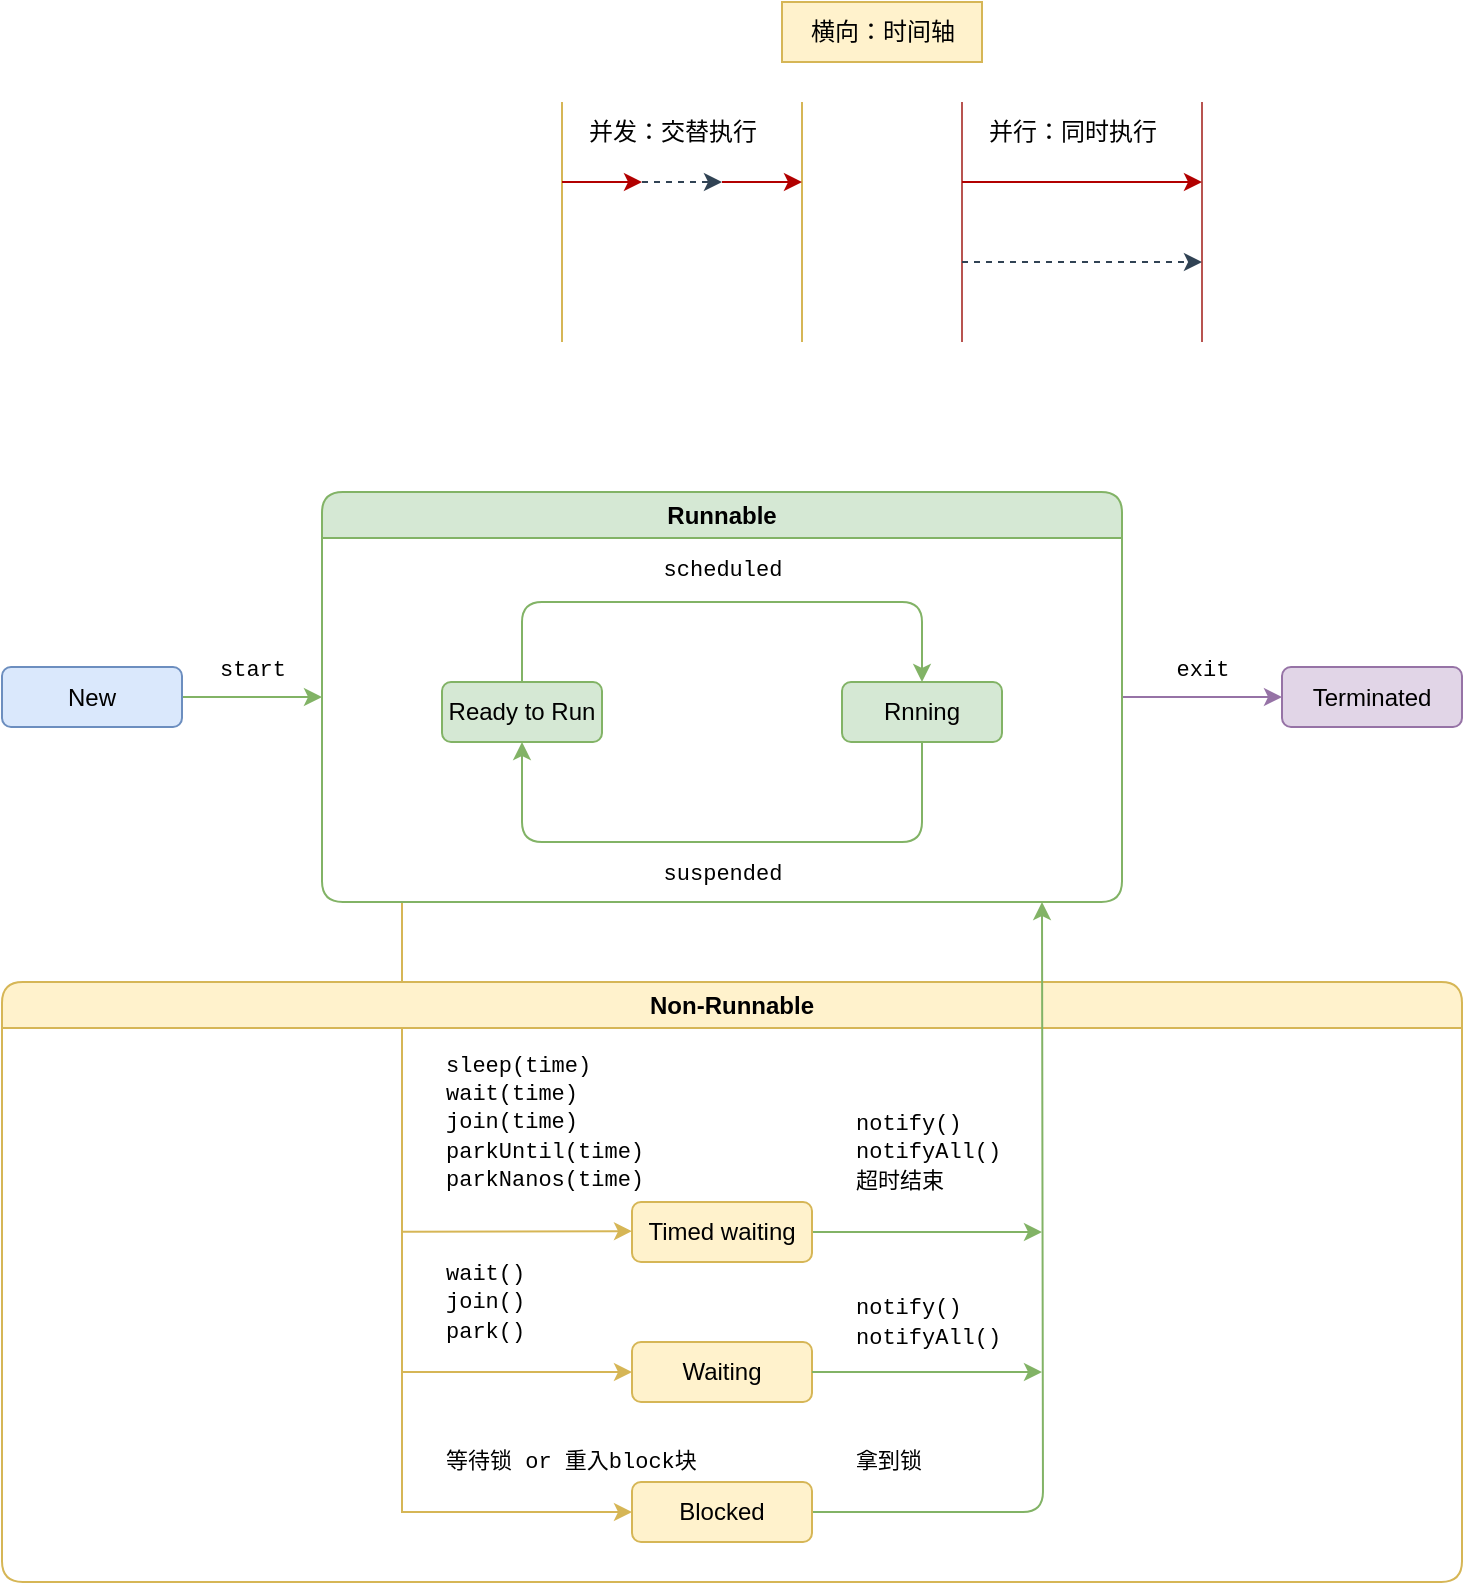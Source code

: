 <mxfile version="21.7.2" type="github" pages="5">
  <diagram name="what-is-thread" id="VI880W7bSloKASdDrTB5">
    <mxGraphModel dx="1306" dy="805" grid="1" gridSize="10" guides="1" tooltips="1" connect="1" arrows="1" fold="1" page="1" pageScale="1" pageWidth="850" pageHeight="1100" math="0" shadow="0">
      <root>
        <mxCell id="0" />
        <mxCell id="1" parent="0" />
        <mxCell id="TSOGVDyj9EcASC1HtU-e-1" value="" style="endArrow=none;html=1;rounded=0;fillColor=#fff2cc;strokeColor=#d6b656;" parent="1" edge="1">
          <mxGeometry width="50" height="50" relative="1" as="geometry">
            <mxPoint x="280" y="240" as="sourcePoint" />
            <mxPoint x="280" y="120" as="targetPoint" />
          </mxGeometry>
        </mxCell>
        <mxCell id="TSOGVDyj9EcASC1HtU-e-2" value="" style="endArrow=none;html=1;rounded=0;fillColor=#fff2cc;strokeColor=#d6b656;" parent="1" edge="1">
          <mxGeometry width="50" height="50" relative="1" as="geometry">
            <mxPoint x="400" y="240" as="sourcePoint" />
            <mxPoint x="400" y="120" as="targetPoint" />
          </mxGeometry>
        </mxCell>
        <mxCell id="TSOGVDyj9EcASC1HtU-e-3" value="" style="endArrow=classic;html=1;rounded=0;fillColor=#e51400;strokeColor=#B20000;" parent="1" edge="1">
          <mxGeometry width="50" height="50" relative="1" as="geometry">
            <mxPoint x="280" y="160" as="sourcePoint" />
            <mxPoint x="320" y="160" as="targetPoint" />
          </mxGeometry>
        </mxCell>
        <mxCell id="TSOGVDyj9EcASC1HtU-e-4" value="" style="endArrow=classic;html=1;rounded=0;dashed=1;fillColor=#647687;strokeColor=#314354;" parent="1" edge="1">
          <mxGeometry width="50" height="50" relative="1" as="geometry">
            <mxPoint x="320" y="160" as="sourcePoint" />
            <mxPoint x="360" y="160" as="targetPoint" />
          </mxGeometry>
        </mxCell>
        <mxCell id="TSOGVDyj9EcASC1HtU-e-5" value="" style="endArrow=classic;html=1;rounded=0;fillColor=#e51400;strokeColor=#B20000;" parent="1" edge="1">
          <mxGeometry width="50" height="50" relative="1" as="geometry">
            <mxPoint x="360" y="160" as="sourcePoint" />
            <mxPoint x="400" y="160" as="targetPoint" />
          </mxGeometry>
        </mxCell>
        <mxCell id="TSOGVDyj9EcASC1HtU-e-6" value="并发：交替执行" style="text;html=1;align=center;verticalAlign=middle;resizable=0;points=[];autosize=1;strokeColor=none;fillColor=none;" parent="1" vertex="1">
          <mxGeometry x="280" y="120" width="110" height="30" as="geometry" />
        </mxCell>
        <mxCell id="TSOGVDyj9EcASC1HtU-e-8" value="" style="endArrow=none;html=1;rounded=0;fillColor=#f8cecc;strokeColor=#b85450;" parent="1" edge="1">
          <mxGeometry width="50" height="50" relative="1" as="geometry">
            <mxPoint x="480" y="240" as="sourcePoint" />
            <mxPoint x="480" y="120" as="targetPoint" />
          </mxGeometry>
        </mxCell>
        <mxCell id="TSOGVDyj9EcASC1HtU-e-9" value="" style="endArrow=none;html=1;rounded=0;fillColor=#f8cecc;strokeColor=#b85450;" parent="1" edge="1">
          <mxGeometry width="50" height="50" relative="1" as="geometry">
            <mxPoint x="600" y="240" as="sourcePoint" />
            <mxPoint x="600" y="120" as="targetPoint" />
          </mxGeometry>
        </mxCell>
        <mxCell id="TSOGVDyj9EcASC1HtU-e-10" value="" style="endArrow=classic;html=1;rounded=0;fillColor=#e51400;strokeColor=#B20000;" parent="1" edge="1">
          <mxGeometry width="50" height="50" relative="1" as="geometry">
            <mxPoint x="480" y="160" as="sourcePoint" />
            <mxPoint x="600" y="160" as="targetPoint" />
          </mxGeometry>
        </mxCell>
        <mxCell id="TSOGVDyj9EcASC1HtU-e-11" value="" style="endArrow=classic;html=1;rounded=0;dashed=1;fillColor=#647687;strokeColor=#314354;" parent="1" edge="1">
          <mxGeometry width="50" height="50" relative="1" as="geometry">
            <mxPoint x="480" y="200" as="sourcePoint" />
            <mxPoint x="600" y="200" as="targetPoint" />
          </mxGeometry>
        </mxCell>
        <mxCell id="TSOGVDyj9EcASC1HtU-e-14" value="并行：同时执行" style="text;html=1;align=center;verticalAlign=middle;resizable=0;points=[];autosize=1;strokeColor=none;fillColor=none;" parent="1" vertex="1">
          <mxGeometry x="480" y="120" width="110" height="30" as="geometry" />
        </mxCell>
        <mxCell id="TSOGVDyj9EcASC1HtU-e-15" value="横向：时间轴" style="text;html=1;align=center;verticalAlign=middle;resizable=0;points=[];autosize=1;strokeColor=#d6b656;fillColor=#fff2cc;" parent="1" vertex="1">
          <mxGeometry x="390" y="70" width="100" height="30" as="geometry" />
        </mxCell>
        <mxCell id="TSOGVDyj9EcASC1HtU-e-44" style="edgeStyle=orthogonalEdgeStyle;rounded=0;orthogonalLoop=1;jettySize=auto;html=1;entryX=0;entryY=0.5;entryDx=0;entryDy=0;fillColor=#d5e8d4;strokeColor=#82b366;" parent="1" source="TSOGVDyj9EcASC1HtU-e-16" target="TSOGVDyj9EcASC1HtU-e-23" edge="1">
          <mxGeometry relative="1" as="geometry" />
        </mxCell>
        <mxCell id="TSOGVDyj9EcASC1HtU-e-16" value="New" style="rounded=1;whiteSpace=wrap;html=1;fillColor=#dae8fc;strokeColor=#6c8ebf;" parent="1" vertex="1">
          <mxGeometry y="402.5" width="90" height="30" as="geometry" />
        </mxCell>
        <mxCell id="TSOGVDyj9EcASC1HtU-e-18" style="edgeStyle=orthogonalEdgeStyle;rounded=0;orthogonalLoop=1;jettySize=auto;html=1;exitX=0.5;exitY=1;exitDx=0;exitDy=0;" parent="1" source="TSOGVDyj9EcASC1HtU-e-16" target="TSOGVDyj9EcASC1HtU-e-16" edge="1">
          <mxGeometry relative="1" as="geometry" />
        </mxCell>
        <mxCell id="TSOGVDyj9EcASC1HtU-e-35" value="" style="edgeStyle=orthogonalEdgeStyle;rounded=0;orthogonalLoop=1;jettySize=auto;html=1;fillColor=#e1d5e7;strokeColor=#9673a6;entryX=0;entryY=0.5;entryDx=0;entryDy=0;" parent="1" source="TSOGVDyj9EcASC1HtU-e-23" target="TSOGVDyj9EcASC1HtU-e-45" edge="1">
          <mxGeometry relative="1" as="geometry">
            <mxPoint x="560" y="417.5" as="targetPoint" />
          </mxGeometry>
        </mxCell>
        <mxCell id="TSOGVDyj9EcASC1HtU-e-85" style="edgeStyle=orthogonalEdgeStyle;rounded=0;orthogonalLoop=1;jettySize=auto;html=1;entryX=0;entryY=0.5;entryDx=0;entryDy=0;fillColor=#fff2cc;strokeColor=#d6b656;" parent="1" target="TSOGVDyj9EcASC1HtU-e-54" edge="1">
          <mxGeometry relative="1" as="geometry">
            <mxPoint x="230" y="860" as="targetPoint" />
            <mxPoint x="230" y="520" as="sourcePoint" />
            <Array as="points">
              <mxPoint x="200" y="520" />
              <mxPoint x="200" y="825" />
            </Array>
          </mxGeometry>
        </mxCell>
        <mxCell id="TSOGVDyj9EcASC1HtU-e-23" value="Runnable" style="swimlane;whiteSpace=wrap;html=1;fillColor=#d5e8d4;strokeColor=#82b366;rounded=1;" parent="1" vertex="1">
          <mxGeometry x="160" y="315" width="400" height="205" as="geometry" />
        </mxCell>
        <mxCell id="TSOGVDyj9EcASC1HtU-e-29" value="" style="edgeStyle=orthogonalEdgeStyle;rounded=1;orthogonalLoop=1;jettySize=auto;html=1;fillColor=#d5e8d4;strokeColor=#82b366;exitX=0.5;exitY=0;exitDx=0;exitDy=0;entryX=0.5;entryY=0;entryDx=0;entryDy=0;" parent="TSOGVDyj9EcASC1HtU-e-23" source="TSOGVDyj9EcASC1HtU-e-25" target="TSOGVDyj9EcASC1HtU-e-26" edge="1">
          <mxGeometry relative="1" as="geometry">
            <Array as="points">
              <mxPoint x="100" y="55" />
              <mxPoint x="300" y="55" />
            </Array>
          </mxGeometry>
        </mxCell>
        <mxCell id="TSOGVDyj9EcASC1HtU-e-25" value="Ready to Run" style="rounded=1;whiteSpace=wrap;html=1;fillColor=#d5e8d4;strokeColor=#82b366;" parent="TSOGVDyj9EcASC1HtU-e-23" vertex="1">
          <mxGeometry x="60" y="95" width="80" height="30" as="geometry" />
        </mxCell>
        <mxCell id="TSOGVDyj9EcASC1HtU-e-27" value="" style="edgeStyle=orthogonalEdgeStyle;rounded=1;orthogonalLoop=1;jettySize=auto;html=1;fillColor=#d5e8d4;strokeColor=#82b366;entryX=0.5;entryY=1;entryDx=0;entryDy=0;exitX=0.5;exitY=1;exitDx=0;exitDy=0;" parent="TSOGVDyj9EcASC1HtU-e-23" source="TSOGVDyj9EcASC1HtU-e-26" target="TSOGVDyj9EcASC1HtU-e-25" edge="1">
          <mxGeometry relative="1" as="geometry">
            <Array as="points">
              <mxPoint x="300" y="175" />
              <mxPoint x="100" y="175" />
            </Array>
          </mxGeometry>
        </mxCell>
        <mxCell id="TSOGVDyj9EcASC1HtU-e-26" value="Rnning" style="rounded=1;whiteSpace=wrap;html=1;fillColor=#d5e8d4;strokeColor=#82b366;" parent="TSOGVDyj9EcASC1HtU-e-23" vertex="1">
          <mxGeometry x="260" y="95" width="80" height="30" as="geometry" />
        </mxCell>
        <mxCell id="TSOGVDyj9EcASC1HtU-e-31" value="&lt;font face=&quot;Courier New&quot; style=&quot;font-size: 11px;&quot;&gt;suspended&lt;/font&gt;" style="text;html=1;align=center;verticalAlign=middle;resizable=0;points=[];autosize=1;strokeColor=none;fillColor=none;" parent="TSOGVDyj9EcASC1HtU-e-23" vertex="1">
          <mxGeometry x="160" y="175" width="80" height="30" as="geometry" />
        </mxCell>
        <mxCell id="TSOGVDyj9EcASC1HtU-e-30" value="&lt;font face=&quot;Courier New&quot; style=&quot;font-size: 11px;&quot;&gt;scheduled&lt;/font&gt;" style="text;html=1;align=center;verticalAlign=middle;resizable=0;points=[];autosize=1;strokeColor=none;fillColor=none;" parent="1" vertex="1">
          <mxGeometry x="320" y="338" width="80" height="30" as="geometry" />
        </mxCell>
        <mxCell id="TSOGVDyj9EcASC1HtU-e-45" value="Terminated" style="rounded=1;whiteSpace=wrap;html=1;fillColor=#e1d5e7;strokeColor=#9673a6;" parent="1" vertex="1">
          <mxGeometry x="640" y="402.5" width="90" height="30" as="geometry" />
        </mxCell>
        <mxCell id="TSOGVDyj9EcASC1HtU-e-46" value="&lt;font style=&quot;font-size: 11px;&quot; face=&quot;Courier New&quot;&gt;start&lt;/font&gt;" style="text;html=1;align=center;verticalAlign=middle;resizable=0;points=[];autosize=1;strokeColor=none;fillColor=none;" parent="1" vertex="1">
          <mxGeometry x="95" y="388" width="60" height="30" as="geometry" />
        </mxCell>
        <mxCell id="TSOGVDyj9EcASC1HtU-e-47" value="&lt;font face=&quot;Courier New&quot; style=&quot;font-size: 11px;&quot;&gt;exit&lt;/font&gt;" style="text;html=1;align=center;verticalAlign=middle;resizable=0;points=[];autosize=1;strokeColor=none;fillColor=none;" parent="1" vertex="1">
          <mxGeometry x="575" y="388" width="50" height="30" as="geometry" />
        </mxCell>
        <mxCell id="TSOGVDyj9EcASC1HtU-e-48" value="Non-Runnable" style="swimlane;whiteSpace=wrap;html=1;rounded=1;fillColor=#fff2cc;strokeColor=#d6b656;" parent="1" vertex="1">
          <mxGeometry y="560" width="730" height="300" as="geometry" />
        </mxCell>
        <mxCell id="TSOGVDyj9EcASC1HtU-e-104" value="" style="edgeStyle=orthogonalEdgeStyle;rounded=0;orthogonalLoop=1;jettySize=auto;html=1;fillColor=#d5e8d4;strokeColor=#82b366;" parent="TSOGVDyj9EcASC1HtU-e-48" source="TSOGVDyj9EcASC1HtU-e-49" edge="1">
          <mxGeometry relative="1" as="geometry">
            <mxPoint x="520" y="125" as="targetPoint" />
          </mxGeometry>
        </mxCell>
        <mxCell id="TSOGVDyj9EcASC1HtU-e-49" value="Timed waiting" style="rounded=1;whiteSpace=wrap;html=1;fillColor=#fff2cc;strokeColor=#d6b656;" parent="TSOGVDyj9EcASC1HtU-e-48" vertex="1">
          <mxGeometry x="315" y="110" width="90" height="30" as="geometry" />
        </mxCell>
        <mxCell id="TSOGVDyj9EcASC1HtU-e-101" value="" style="edgeStyle=orthogonalEdgeStyle;rounded=1;orthogonalLoop=1;jettySize=auto;html=1;fillColor=#d5e8d4;strokeColor=#82b366;" parent="TSOGVDyj9EcASC1HtU-e-48" source="TSOGVDyj9EcASC1HtU-e-54" edge="1">
          <mxGeometry relative="1" as="geometry">
            <mxPoint x="520" y="-40" as="targetPoint" />
          </mxGeometry>
        </mxCell>
        <mxCell id="TSOGVDyj9EcASC1HtU-e-54" value="Blocked" style="rounded=1;whiteSpace=wrap;html=1;fillColor=#fff2cc;strokeColor=#d6b656;" parent="TSOGVDyj9EcASC1HtU-e-48" vertex="1">
          <mxGeometry x="315" y="250" width="90" height="30" as="geometry" />
        </mxCell>
        <mxCell id="TSOGVDyj9EcASC1HtU-e-63" value="&lt;div style=&quot;font-size: 11px;&quot;&gt;&lt;span style=&quot;background-color: initial; font-size: 11px;&quot;&gt;&lt;font style=&quot;font-size: 11px;&quot; face=&quot;Courier New&quot;&gt;notify()&lt;/font&gt;&lt;/span&gt;&lt;/div&gt;&lt;font style=&quot;font-size: 11px;&quot; face=&quot;Courier New&quot;&gt;notifyAll()&lt;/font&gt;" style="text;html=1;align=left;verticalAlign=middle;resizable=0;points=[];autosize=1;strokeColor=none;fillColor=none;fontSize=11;" parent="TSOGVDyj9EcASC1HtU-e-48" vertex="1">
          <mxGeometry x="425" y="150" width="100" height="40" as="geometry" />
        </mxCell>
        <mxCell id="TSOGVDyj9EcASC1HtU-e-64" value="&lt;div style=&quot;font-size: 11px;&quot;&gt;&lt;span style=&quot;background-color: initial; font-size: 11px;&quot;&gt;&lt;font style=&quot;font-size: 11px;&quot; face=&quot;Courier New&quot;&gt;notify()&lt;/font&gt;&lt;/span&gt;&lt;/div&gt;&lt;font style=&quot;font-size: 11px;&quot; face=&quot;Courier New&quot;&gt;notifyAll()&lt;br style=&quot;font-size: 11px;&quot;&gt;超时结束&lt;/font&gt;" style="text;html=1;align=left;verticalAlign=middle;resizable=0;points=[];autosize=1;strokeColor=none;fillColor=none;fontSize=11;" parent="TSOGVDyj9EcASC1HtU-e-48" vertex="1">
          <mxGeometry x="425" y="55" width="100" height="60" as="geometry" />
        </mxCell>
        <mxCell id="TSOGVDyj9EcASC1HtU-e-86" value="&lt;font face=&quot;Courier New&quot; style=&quot;font-size: 11px;&quot;&gt;等待锁 or&amp;nbsp;重入block块&lt;/font&gt;" style="text;html=1;align=left;verticalAlign=middle;resizable=0;points=[];autosize=1;strokeColor=none;fillColor=none;fontSize=11;" parent="TSOGVDyj9EcASC1HtU-e-48" vertex="1">
          <mxGeometry x="220" y="225" width="150" height="30" as="geometry" />
        </mxCell>
        <mxCell id="TSOGVDyj9EcASC1HtU-e-89" value="" style="endArrow=classic;html=1;rounded=0;entryX=0;entryY=0.5;entryDx=0;entryDy=0;fillColor=#fff2cc;strokeColor=#d6b656;" parent="TSOGVDyj9EcASC1HtU-e-48" edge="1">
          <mxGeometry width="50" height="50" relative="1" as="geometry">
            <mxPoint x="200" y="124.82" as="sourcePoint" />
            <mxPoint x="315" y="124.6" as="targetPoint" />
          </mxGeometry>
        </mxCell>
        <mxCell id="TSOGVDyj9EcASC1HtU-e-91" value="&lt;font face=&quot;Courier New&quot; style=&quot;font-size: 11px;&quot;&gt;sleep(time)&lt;br style=&quot;font-size: 11px;&quot;&gt;wait(time)&lt;br style=&quot;font-size: 11px;&quot;&gt;join(time)&lt;br style=&quot;font-size: 11px;&quot;&gt;parkUntil(time)&lt;br style=&quot;font-size: 11px;&quot;&gt;parkNanos(time)&lt;br style=&quot;font-size: 11px;&quot;&gt;&lt;/font&gt;" style="text;html=1;align=left;verticalAlign=middle;resizable=0;points=[];autosize=1;strokeColor=none;fillColor=none;fontSize=11;" parent="TSOGVDyj9EcASC1HtU-e-48" vertex="1">
          <mxGeometry x="220" y="30" width="120" height="80" as="geometry" />
        </mxCell>
        <mxCell id="TSOGVDyj9EcASC1HtU-e-90" value="&lt;font face=&quot;Courier New&quot; style=&quot;font-size: 11px;&quot;&gt;wait()&lt;br style=&quot;font-size: 11px;&quot;&gt;join()&lt;br&gt;park()&lt;br&gt;&lt;/font&gt;" style="text;html=1;align=left;verticalAlign=middle;resizable=0;points=[];autosize=1;strokeColor=none;fillColor=none;fontSize=11;" parent="TSOGVDyj9EcASC1HtU-e-48" vertex="1">
          <mxGeometry x="220" y="130" width="60" height="60" as="geometry" />
        </mxCell>
        <mxCell id="TSOGVDyj9EcASC1HtU-e-50" value="Waiting" style="rounded=1;whiteSpace=wrap;html=1;fillColor=#fff2cc;strokeColor=#d6b656;" parent="TSOGVDyj9EcASC1HtU-e-48" vertex="1">
          <mxGeometry x="315" y="180" width="90" height="30" as="geometry" />
        </mxCell>
        <mxCell id="TSOGVDyj9EcASC1HtU-e-103" value="&lt;font face=&quot;Courier New&quot; style=&quot;font-size: 11px;&quot;&gt;拿到锁&lt;/font&gt;" style="text;html=1;align=left;verticalAlign=middle;resizable=0;points=[];autosize=1;strokeColor=none;fillColor=none;fontSize=11;" parent="TSOGVDyj9EcASC1HtU-e-48" vertex="1">
          <mxGeometry x="425" y="225" width="60" height="30" as="geometry" />
        </mxCell>
        <mxCell id="TSOGVDyj9EcASC1HtU-e-88" value="" style="endArrow=classic;html=1;rounded=0;entryX=0;entryY=0.5;entryDx=0;entryDy=0;fillColor=#fff2cc;strokeColor=#d6b656;" parent="1" target="TSOGVDyj9EcASC1HtU-e-50" edge="1">
          <mxGeometry width="50" height="50" relative="1" as="geometry">
            <mxPoint x="200" y="755" as="sourcePoint" />
            <mxPoint x="315" y="665" as="targetPoint" />
          </mxGeometry>
        </mxCell>
        <mxCell id="TSOGVDyj9EcASC1HtU-e-105" value="" style="endArrow=classic;html=1;rounded=0;exitX=1;exitY=0.5;exitDx=0;exitDy=0;fillColor=#d5e8d4;strokeColor=#82b366;" parent="1" source="TSOGVDyj9EcASC1HtU-e-50" edge="1">
          <mxGeometry width="50" height="50" relative="1" as="geometry">
            <mxPoint x="460" y="670" as="sourcePoint" />
            <mxPoint x="520" y="755" as="targetPoint" />
          </mxGeometry>
        </mxCell>
      </root>
    </mxGraphModel>
  </diagram>
  <diagram id="j1GS8q9ETMUhd4hH5HUc" name="concurrency">
    <mxGraphModel dx="1088" dy="1771" grid="1" gridSize="10" guides="1" tooltips="1" connect="1" arrows="1" fold="1" page="1" pageScale="1" pageWidth="850" pageHeight="1100" math="0" shadow="0">
      <root>
        <mxCell id="0" />
        <mxCell id="1" parent="0" />
        <mxCell id="K5YKLfN26XiAyAYmNBLm-3" value="" style="edgeStyle=segmentEdgeStyle;endArrow=classic;html=1;curved=0;rounded=0;endSize=8;startSize=8;startArrow=classic;startFill=1;fillColor=#ffe6cc;strokeColor=#d79b00;" edge="1" parent="1">
          <mxGeometry width="50" height="50" relative="1" as="geometry">
            <mxPoint x="655" y="182" as="sourcePoint" />
            <mxPoint x="415" y="2" as="targetPoint" />
            <Array as="points">
              <mxPoint x="655" y="182" />
              <mxPoint x="415" y="182" />
            </Array>
          </mxGeometry>
        </mxCell>
        <mxCell id="K5YKLfN26XiAyAYmNBLm-4" value="时间" style="text;html=1;align=center;verticalAlign=middle;resizable=0;points=[];autosize=1;strokeColor=none;fillColor=none;fontSize=11;fontFamily=Tahoma;" vertex="1" parent="1">
          <mxGeometry x="595" y="182" width="50" height="30" as="geometry" />
        </mxCell>
        <mxCell id="K5YKLfN26XiAyAYmNBLm-16" value="" style="edgeStyle=orthogonalEdgeStyle;rounded=0;orthogonalLoop=1;jettySize=auto;html=1;strokeColor=#82b366;endArrow=oval;endFill=1;fillColor=#d5e8d4;" edge="1" parent="1">
          <mxGeometry relative="1" as="geometry">
            <mxPoint x="415" y="24.75" as="sourcePoint" />
            <mxPoint x="465" y="25" as="targetPoint" />
            <Array as="points">
              <mxPoint x="445" y="25" />
            </Array>
          </mxGeometry>
        </mxCell>
        <mxCell id="K5YKLfN26XiAyAYmNBLm-5" value="线程1" style="text;html=1;align=center;verticalAlign=middle;resizable=0;points=[];autosize=1;strokeColor=none;fillColor=none;fontFamily=Tahoma;fontSize=11;" vertex="1" parent="1">
          <mxGeometry x="350" y="10" width="50" height="30" as="geometry" />
        </mxCell>
        <mxCell id="K5YKLfN26XiAyAYmNBLm-21" value="" style="edgeStyle=orthogonalEdgeStyle;rounded=0;orthogonalLoop=1;jettySize=auto;html=1;endArrow=oval;endFill=1;fillColor=#d5e8d4;strokeColor=#82b366;" edge="1" parent="1">
          <mxGeometry relative="1" as="geometry">
            <mxPoint x="415" y="67" as="sourcePoint" />
            <mxPoint x="575" y="67" as="targetPoint" />
          </mxGeometry>
        </mxCell>
        <mxCell id="K5YKLfN26XiAyAYmNBLm-8" value="线程2" style="text;html=1;align=center;verticalAlign=middle;resizable=0;points=[];autosize=1;strokeColor=none;fillColor=none;fontSize=11;fontFamily=Tahoma;" vertex="1" parent="1">
          <mxGeometry x="350" y="52" width="50" height="30" as="geometry" />
        </mxCell>
        <mxCell id="K5YKLfN26XiAyAYmNBLm-23" value="" style="edgeStyle=orthogonalEdgeStyle;rounded=0;orthogonalLoop=1;jettySize=auto;html=1;endArrow=oval;endFill=1;fillColor=#d5e8d4;strokeColor=#82b366;" edge="1" parent="1">
          <mxGeometry relative="1" as="geometry">
            <mxPoint x="415" y="106.967" as="sourcePoint" />
            <mxPoint x="520" y="106.967" as="targetPoint" />
            <Array as="points">
              <mxPoint x="460" y="106.967" />
              <mxPoint x="460" y="106.967" />
            </Array>
          </mxGeometry>
        </mxCell>
        <mxCell id="K5YKLfN26XiAyAYmNBLm-9" value="线程3" style="text;html=1;align=center;verticalAlign=middle;resizable=0;points=[];autosize=1;strokeColor=none;fillColor=none;fontSize=11;fontFamily=Tahoma;" vertex="1" parent="1">
          <mxGeometry x="350" y="92" width="50" height="30" as="geometry" />
        </mxCell>
        <mxCell id="K5YKLfN26XiAyAYmNBLm-25" value="" style="edgeStyle=orthogonalEdgeStyle;rounded=0;orthogonalLoop=1;jettySize=auto;html=1;endArrow=oval;endFill=1;fillColor=#d5e8d4;strokeColor=#82b366;" edge="1" parent="1">
          <mxGeometry relative="1" as="geometry">
            <mxPoint x="415" y="146.6" as="sourcePoint" />
            <mxPoint x="495" y="146.88" as="targetPoint" />
          </mxGeometry>
        </mxCell>
        <mxCell id="K5YKLfN26XiAyAYmNBLm-10" value="线程4" style="text;html=1;align=center;verticalAlign=middle;resizable=0;points=[];autosize=1;strokeColor=none;fillColor=none;fontSize=11;fontFamily=Tahoma;" vertex="1" parent="1">
          <mxGeometry x="350" y="132" width="50" height="30" as="geometry" />
        </mxCell>
        <mxCell id="K5YKLfN26XiAyAYmNBLm-19" value="" style="endArrow=none;html=1;rounded=0;dashed=1;fillColor=#f8cecc;strokeColor=#b85450;entryX=0.501;entryY=0.983;entryDx=0;entryDy=0;entryPerimeter=0;" edge="1" parent="1" target="K5YKLfN26XiAyAYmNBLm-37">
          <mxGeometry width="50" height="50" relative="1" as="geometry">
            <mxPoint x="575" y="182" as="sourcePoint" />
            <mxPoint x="575" y="2" as="targetPoint" />
          </mxGeometry>
        </mxCell>
        <mxCell id="K5YKLfN26XiAyAYmNBLm-28" value="" style="endArrow=none;dashed=1;html=1;rounded=0;fillColor=#dae8fc;strokeColor=#6c8ebf;endFill=0;" edge="1" parent="1">
          <mxGeometry width="50" height="50" relative="1" as="geometry">
            <mxPoint x="575" y="24.96" as="sourcePoint" />
            <mxPoint x="465" y="24.97" as="targetPoint" />
            <Array as="points" />
          </mxGeometry>
        </mxCell>
        <mxCell id="K5YKLfN26XiAyAYmNBLm-30" value="" style="endArrow=none;dashed=1;html=1;rounded=0;fillColor=#dae8fc;strokeColor=#6c8ebf;verticalAlign=middle;align=center;" edge="1" parent="1">
          <mxGeometry width="50" height="50" relative="1" as="geometry">
            <mxPoint x="575" y="106.93" as="sourcePoint" />
            <mxPoint x="515" y="106.93" as="targetPoint" />
            <Array as="points" />
          </mxGeometry>
        </mxCell>
        <mxCell id="K5YKLfN26XiAyAYmNBLm-31" value="" style="endArrow=none;dashed=1;html=1;rounded=0;fillColor=#dae8fc;strokeColor=#6c8ebf;" edge="1" parent="1">
          <mxGeometry width="50" height="50" relative="1" as="geometry">
            <mxPoint x="575" y="146.92" as="sourcePoint" />
            <mxPoint x="495" y="146.89" as="targetPoint" />
            <Array as="points" />
          </mxGeometry>
        </mxCell>
        <mxCell id="K5YKLfN26XiAyAYmNBLm-33" value="" style="edgeStyle=orthogonalEdgeStyle;rounded=0;orthogonalLoop=1;jettySize=auto;html=1;strokeColor=#82b366;endArrow=none;endFill=0;fillColor=#d5e8d4;" edge="1" parent="1">
          <mxGeometry relative="1" as="geometry">
            <mxPoint x="575" y="24.89" as="sourcePoint" />
            <mxPoint x="625" y="25.11" as="targetPoint" />
            <Array as="points">
              <mxPoint x="605" y="25.14" />
            </Array>
          </mxGeometry>
        </mxCell>
        <mxCell id="K5YKLfN26XiAyAYmNBLm-34" value="" style="edgeStyle=orthogonalEdgeStyle;rounded=0;orthogonalLoop=1;jettySize=auto;html=1;strokeColor=#82b366;endArrow=none;endFill=0;fillColor=#d5e8d4;" edge="1" parent="1">
          <mxGeometry relative="1" as="geometry">
            <mxPoint x="575" y="66.89" as="sourcePoint" />
            <mxPoint x="625" y="67.11" as="targetPoint" />
            <Array as="points">
              <mxPoint x="605" y="67.14" />
            </Array>
          </mxGeometry>
        </mxCell>
        <mxCell id="K5YKLfN26XiAyAYmNBLm-35" value="" style="edgeStyle=orthogonalEdgeStyle;rounded=0;orthogonalLoop=1;jettySize=auto;html=1;strokeColor=#82b366;endArrow=none;endFill=0;fillColor=#d5e8d4;" edge="1" parent="1">
          <mxGeometry relative="1" as="geometry">
            <mxPoint x="575" y="146.89" as="sourcePoint" />
            <mxPoint x="625" y="147.11" as="targetPoint" />
            <Array as="points">
              <mxPoint x="605" y="147.14" />
            </Array>
          </mxGeometry>
        </mxCell>
        <mxCell id="K5YKLfN26XiAyAYmNBLm-36" value="" style="edgeStyle=orthogonalEdgeStyle;rounded=0;orthogonalLoop=1;jettySize=auto;html=1;strokeColor=#82b366;endArrow=none;endFill=0;fillColor=#d5e8d4;verticalAlign=middle;align=center;" edge="1" parent="1">
          <mxGeometry relative="1" as="geometry">
            <mxPoint x="575" y="106.96" as="sourcePoint" />
            <mxPoint x="625" y="107.07" as="targetPoint" />
            <Array as="points">
              <mxPoint x="605" y="106.96" />
            </Array>
          </mxGeometry>
        </mxCell>
        <mxCell id="K5YKLfN26XiAyAYmNBLm-37" value="栅栏" style="text;html=1;align=center;verticalAlign=middle;resizable=0;points=[];autosize=1;strokeColor=#6c8ebf;fillColor=#dae8fc;fontSize=11;fontFamily=Tahoma;" vertex="1" parent="1">
          <mxGeometry x="550" y="-20" width="50" height="30" as="geometry" />
        </mxCell>
        <mxCell id="K5YKLfN26XiAyAYmNBLm-38" value="" style="edgeStyle=segmentEdgeStyle;endArrow=classic;html=1;curved=0;rounded=0;endSize=8;startSize=8;startArrow=classic;startFill=1;fillColor=#ffe6cc;strokeColor=#d79b00;" edge="1" parent="1">
          <mxGeometry width="50" height="50" relative="1" as="geometry">
            <mxPoint x="655" y="-128" as="sourcePoint" />
            <mxPoint x="415" y="-308" as="targetPoint" />
            <Array as="points">
              <mxPoint x="655" y="-128" />
              <mxPoint x="415" y="-128" />
            </Array>
          </mxGeometry>
        </mxCell>
        <mxCell id="K5YKLfN26XiAyAYmNBLm-39" value="时间" style="text;html=1;align=center;verticalAlign=middle;resizable=0;points=[];autosize=1;strokeColor=none;fillColor=none;fontSize=11;fontFamily=Tahoma;" vertex="1" parent="1">
          <mxGeometry x="595" y="-128" width="50" height="30" as="geometry" />
        </mxCell>
        <mxCell id="K5YKLfN26XiAyAYmNBLm-40" value="" style="edgeStyle=orthogonalEdgeStyle;rounded=0;orthogonalLoop=1;jettySize=auto;html=1;strokeColor=#82b366;endArrow=oval;endFill=1;fillColor=#d5e8d4;" edge="1" parent="1">
          <mxGeometry relative="1" as="geometry">
            <mxPoint x="415" y="-285.25" as="sourcePoint" />
            <mxPoint x="465" y="-285" as="targetPoint" />
            <Array as="points">
              <mxPoint x="445" y="-285" />
            </Array>
          </mxGeometry>
        </mxCell>
        <mxCell id="K5YKLfN26XiAyAYmNBLm-41" value="线程1" style="text;html=1;align=center;verticalAlign=middle;resizable=0;points=[];autosize=1;strokeColor=none;fillColor=none;fontFamily=Tahoma;fontSize=11;" vertex="1" parent="1">
          <mxGeometry x="350" y="-300" width="50" height="30" as="geometry" />
        </mxCell>
        <mxCell id="K5YKLfN26XiAyAYmNBLm-42" value="" style="edgeStyle=orthogonalEdgeStyle;rounded=0;orthogonalLoop=1;jettySize=auto;html=1;endArrow=oval;endFill=1;fillColor=#d5e8d4;strokeColor=#82b366;" edge="1" parent="1">
          <mxGeometry relative="1" as="geometry">
            <mxPoint x="415" y="-243" as="sourcePoint" />
            <mxPoint x="575" y="-243" as="targetPoint" />
          </mxGeometry>
        </mxCell>
        <mxCell id="K5YKLfN26XiAyAYmNBLm-43" value="线程2" style="text;html=1;align=center;verticalAlign=middle;resizable=0;points=[];autosize=1;strokeColor=none;fillColor=none;fontSize=11;fontFamily=Tahoma;" vertex="1" parent="1">
          <mxGeometry x="350" y="-258" width="50" height="30" as="geometry" />
        </mxCell>
        <mxCell id="K5YKLfN26XiAyAYmNBLm-44" value="" style="edgeStyle=orthogonalEdgeStyle;rounded=0;orthogonalLoop=1;jettySize=auto;html=1;endArrow=oval;endFill=1;fillColor=#d5e8d4;strokeColor=#82b366;" edge="1" parent="1">
          <mxGeometry relative="1" as="geometry">
            <mxPoint x="415" y="-202.953" as="sourcePoint" />
            <mxPoint x="520" y="-202.953" as="targetPoint" />
            <Array as="points">
              <mxPoint x="460" y="-202.953" />
              <mxPoint x="460" y="-202.953" />
            </Array>
          </mxGeometry>
        </mxCell>
        <mxCell id="K5YKLfN26XiAyAYmNBLm-45" value="线程3" style="text;html=1;align=center;verticalAlign=middle;resizable=0;points=[];autosize=1;strokeColor=none;fillColor=none;fontSize=11;fontFamily=Tahoma;" vertex="1" parent="1">
          <mxGeometry x="350" y="-218" width="50" height="30" as="geometry" />
        </mxCell>
        <mxCell id="K5YKLfN26XiAyAYmNBLm-62" value="" style="edgeStyle=orthogonalEdgeStyle;rounded=0;orthogonalLoop=1;jettySize=auto;html=1;startArrow=none;startFill=0;endArrow=none;endFill=0;dashed=1;fillColor=#f8cecc;strokeColor=#b85450;" edge="1" parent="1">
          <mxGeometry relative="1" as="geometry">
            <mxPoint x="415" y="-163" as="sourcePoint" />
            <mxPoint x="580" y="-163" as="targetPoint" />
            <Array as="points">
              <mxPoint x="575" y="-163.1" />
            </Array>
          </mxGeometry>
        </mxCell>
        <mxCell id="K5YKLfN26XiAyAYmNBLm-47" value="线程4" style="text;html=1;align=center;verticalAlign=middle;resizable=0;points=[];autosize=1;strokeColor=none;fillColor=none;fontSize=11;fontFamily=Tahoma;" vertex="1" parent="1">
          <mxGeometry x="350" y="-178" width="50" height="30" as="geometry" />
        </mxCell>
        <mxCell id="K5YKLfN26XiAyAYmNBLm-48" value="" style="endArrow=none;html=1;rounded=0;dashed=1;fillColor=#f8cecc;strokeColor=#b85450;entryX=0.501;entryY=0.983;entryDx=0;entryDy=0;entryPerimeter=0;" edge="1" parent="1">
          <mxGeometry width="50" height="50" relative="1" as="geometry">
            <mxPoint x="575" y="-128" as="sourcePoint" />
            <mxPoint x="575.05" y="-300.51" as="targetPoint" />
          </mxGeometry>
        </mxCell>
        <mxCell id="K5YKLfN26XiAyAYmNBLm-54" value="" style="edgeStyle=orthogonalEdgeStyle;rounded=0;orthogonalLoop=1;jettySize=auto;html=1;strokeColor=#82b366;endArrow=none;endFill=0;fillColor=#d5e8d4;" edge="1" parent="1">
          <mxGeometry relative="1" as="geometry">
            <mxPoint x="575" y="-163.11" as="sourcePoint" />
            <mxPoint x="625" y="-162.89" as="targetPoint" />
            <Array as="points">
              <mxPoint x="605" y="-162.86" />
            </Array>
          </mxGeometry>
        </mxCell>
        <mxCell id="K5YKLfN26XiAyAYmNBLm-57" value="1" style="text;html=1;align=center;verticalAlign=middle;resizable=0;points=[];autosize=1;strokeColor=none;fillColor=none;" vertex="1" parent="1">
          <mxGeometry x="425" y="-312" width="30" height="30" as="geometry" />
        </mxCell>
        <mxCell id="K5YKLfN26XiAyAYmNBLm-58" value="2" style="text;html=1;align=center;verticalAlign=middle;resizable=0;points=[];autosize=1;strokeColor=none;fillColor=none;" vertex="1" parent="1">
          <mxGeometry x="425" y="-228" width="30" height="30" as="geometry" />
        </mxCell>
        <mxCell id="K5YKLfN26XiAyAYmNBLm-59" value="3" style="text;html=1;align=center;verticalAlign=middle;resizable=0;points=[];autosize=1;strokeColor=none;fillColor=none;" vertex="1" parent="1">
          <mxGeometry x="425" y="-270" width="30" height="30" as="geometry" />
        </mxCell>
        <mxCell id="K5YKLfN26XiAyAYmNBLm-72" value="" style="edgeStyle=orthogonalEdgeStyle;rounded=0;orthogonalLoop=1;jettySize=auto;html=1;endArrow=none;endFill=0;startArrow=classic;startFill=1;" edge="1" parent="1" source="K5YKLfN26XiAyAYmNBLm-66" target="K5YKLfN26XiAyAYmNBLm-70">
          <mxGeometry relative="1" as="geometry" />
        </mxCell>
        <mxCell id="K5YKLfN26XiAyAYmNBLm-66" value="Executor" style="swimlane;fontStyle=1;align=center;verticalAlign=top;childLayout=stackLayout;horizontal=1;startSize=26;horizontalStack=0;resizeParent=1;resizeParentMax=0;resizeLast=0;collapsible=1;marginBottom=0;whiteSpace=wrap;html=1;rounded=1;fillColor=#dae8fc;strokeColor=#6c8ebf;" vertex="1" parent="1">
          <mxGeometry x="140" y="240" width="210" height="52" as="geometry">
            <mxRectangle x="310" y="300" width="100" height="30" as="alternateBounds" />
          </mxGeometry>
        </mxCell>
        <mxCell id="K5YKLfN26XiAyAYmNBLm-67" value="&lt;font style=&quot;font-size: 11px;&quot;&gt;+ execute(Runnable command)&lt;span style=&quot;white-space: pre;&quot;&gt;&#x9;&lt;/span&gt;: void&lt;/font&gt;" style="text;strokeColor=none;fillColor=none;align=left;verticalAlign=top;spacingLeft=4;spacingRight=4;overflow=hidden;rotatable=0;points=[[0,0.5],[1,0.5]];portConstraint=eastwest;whiteSpace=wrap;html=1;fontSize=11;" vertex="1" parent="K5YKLfN26XiAyAYmNBLm-66">
          <mxGeometry y="26" width="210" height="26" as="geometry" />
        </mxCell>
        <mxCell id="K5YKLfN26XiAyAYmNBLm-70" value="ExecutorService" style="swimlane;fontStyle=1;align=center;verticalAlign=top;childLayout=stackLayout;horizontal=1;startSize=26;horizontalStack=0;resizeParent=1;resizeParentMax=0;resizeLast=0;collapsible=1;marginBottom=0;whiteSpace=wrap;html=1;rounded=1;fillColor=#dae8fc;strokeColor=#6c8ebf;" vertex="1" parent="1">
          <mxGeometry x="130" y="340" width="230" height="130" as="geometry">
            <mxRectangle x="310" y="300" width="100" height="30" as="alternateBounds" />
          </mxGeometry>
        </mxCell>
        <mxCell id="K5YKLfN26XiAyAYmNBLm-71" value="+ shutdown()&amp;nbsp; &amp;nbsp; &amp;nbsp; &amp;nbsp; &amp;nbsp; &amp;nbsp; &amp;nbsp; &amp;nbsp; &amp;nbsp; &amp;nbsp; &amp;nbsp; &amp;nbsp; &amp;nbsp; &amp;nbsp; : void" style="text;strokeColor=none;fillColor=none;align=left;verticalAlign=top;spacingLeft=4;spacingRight=4;overflow=hidden;rotatable=0;points=[[0,0.5],[1,0.5]];portConstraint=eastwest;whiteSpace=wrap;html=1;fontSize=11;fontFamily=Helvetica;" vertex="1" parent="K5YKLfN26XiAyAYmNBLm-70">
          <mxGeometry y="26" width="230" height="26" as="geometry" />
        </mxCell>
        <mxCell id="K5YKLfN26XiAyAYmNBLm-81" value="+ isShutdown() &lt;span style=&quot;white-space: pre; font-size: 11px;&quot;&gt;&#x9;&lt;/span&gt;&lt;span style=&quot;white-space: pre; font-size: 11px;&quot;&gt;&#x9;&lt;/span&gt;&amp;nbsp;&lt;span style=&quot;white-space: pre;&quot;&gt;&#x9;&lt;/span&gt; : boolean" style="text;strokeColor=none;fillColor=none;align=left;verticalAlign=top;spacingLeft=4;spacingRight=4;overflow=hidden;rotatable=0;points=[[0,0.5],[1,0.5]];portConstraint=eastwest;whiteSpace=wrap;html=1;fontSize=11;fontFamily=Helvetica;" vertex="1" parent="K5YKLfN26XiAyAYmNBLm-70">
          <mxGeometry y="52" width="230" height="26" as="geometry" />
        </mxCell>
        <mxCell id="K5YKLfN26XiAyAYmNBLm-82" value="+ isTerminated() &lt;span style=&quot;white-space: pre; font-size: 11px;&quot;&gt;&#x9;&lt;/span&gt;&amp;nbsp;&lt;span style=&quot;white-space: pre;&quot;&gt;&#x9;&lt;/span&gt;&lt;span style=&quot;white-space: pre;&quot;&gt;&#x9;&lt;/span&gt; : boolean" style="text;strokeColor=none;fillColor=none;align=left;verticalAlign=top;spacingLeft=4;spacingRight=4;overflow=hidden;rotatable=0;points=[[0,0.5],[1,0.5]];portConstraint=eastwest;whiteSpace=wrap;html=1;fontSize=11;fontFamily=Helvetica;" vertex="1" parent="K5YKLfN26XiAyAYmNBLm-70">
          <mxGeometry y="78" width="230" height="26" as="geometry" />
        </mxCell>
        <mxCell id="K5YKLfN26XiAyAYmNBLm-87" value="+ submit(Callable task)&lt;span style=&quot;font-size: 11px;&quot;&gt;&lt;span style=&quot;white-space: pre; font-size: 11px;&quot;&gt;&amp;nbsp;&amp;nbsp;&amp;nbsp;&lt;span style=&quot;white-space: pre;&quot;&gt;&#x9;&lt;/span&gt; &lt;/span&gt;&lt;/span&gt;: Future" style="text;strokeColor=none;fillColor=none;align=left;verticalAlign=top;spacingLeft=4;spacingRight=4;overflow=hidden;rotatable=0;points=[[0,0.5],[1,0.5]];portConstraint=eastwest;whiteSpace=wrap;html=1;fontSize=11;fontFamily=Helvetica;" vertex="1" parent="K5YKLfN26XiAyAYmNBLm-70">
          <mxGeometry y="104" width="230" height="26" as="geometry" />
        </mxCell>
        <mxCell id="K5YKLfN26XiAyAYmNBLm-88" value="&lt;b&gt;AbstractExecutorService&lt;/b&gt;" style="html=1;whiteSpace=wrap;rounded=1;fillColor=#e1d5e7;strokeColor=#9673a6;fontFamily=Helvetica;" vertex="1" parent="1">
          <mxGeometry x="440" y="240" width="160" height="50" as="geometry" />
        </mxCell>
        <mxCell id="K5YKLfN26XiAyAYmNBLm-90" value="" style="html=1;verticalAlign=bottom;endArrow=open;dashed=1;endSize=8;edgeStyle=elbowEdgeStyle;elbow=vertical;curved=0;rounded=0;entryX=0.75;entryY=0;entryDx=0;entryDy=0;exitX=0.5;exitY=1;exitDx=0;exitDy=0;" edge="1" parent="1" source="K5YKLfN26XiAyAYmNBLm-88" target="K5YKLfN26XiAyAYmNBLm-70">
          <mxGeometry relative="1" as="geometry">
            <mxPoint x="470" y="263" as="sourcePoint" />
            <mxPoint x="357.0" y="340.0" as="targetPoint" />
            <Array as="points">
              <mxPoint x="370" y="310" />
            </Array>
          </mxGeometry>
        </mxCell>
        <mxCell id="K5YKLfN26XiAyAYmNBLm-94" value="" style="edgeStyle=orthogonalEdgeStyle;rounded=0;orthogonalLoop=1;jettySize=auto;html=1;" edge="1" parent="1" source="K5YKLfN26XiAyAYmNBLm-93" target="K5YKLfN26XiAyAYmNBLm-88">
          <mxGeometry relative="1" as="geometry" />
        </mxCell>
        <mxCell id="K5YKLfN26XiAyAYmNBLm-93" value="&lt;b&gt;ThreadPoolExecutor&lt;/b&gt;" style="html=1;whiteSpace=wrap;rounded=1;fillColor=#d5e8d4;strokeColor=#82b366;" vertex="1" parent="1">
          <mxGeometry x="670" y="240" width="160" height="50" as="geometry" />
        </mxCell>
        <mxCell id="K5YKLfN26XiAyAYmNBLm-101" value="" style="edgeStyle=orthogonalEdgeStyle;rounded=0;orthogonalLoop=1;jettySize=auto;html=1;" edge="1" parent="1" source="K5YKLfN26XiAyAYmNBLm-95" target="K5YKLfN26XiAyAYmNBLm-93">
          <mxGeometry relative="1" as="geometry" />
        </mxCell>
        <mxCell id="K5YKLfN26XiAyAYmNBLm-103" value="" style="edgeStyle=orthogonalEdgeStyle;rounded=0;orthogonalLoop=1;jettySize=auto;html=1;entryX=1;entryY=0.5;entryDx=0;entryDy=0;" edge="1" parent="1" source="K5YKLfN26XiAyAYmNBLm-95" target="K5YKLfN26XiAyAYmNBLm-81">
          <mxGeometry relative="1" as="geometry">
            <Array as="points" />
          </mxGeometry>
        </mxCell>
        <mxCell id="K5YKLfN26XiAyAYmNBLm-95" value="&lt;b style=&quot;border-color: var(--border-color);&quot;&gt;Executors&lt;/b&gt;" style="swimlane;fontStyle=0;childLayout=stackLayout;horizontal=1;startSize=26;fillColor=#d5e8d4;horizontalStack=0;resizeParent=1;resizeParentMax=0;resizeLast=0;collapsible=1;marginBottom=0;whiteSpace=wrap;html=1;rounded=1;strokeColor=#82b366;" vertex="1" parent="1">
          <mxGeometry x="425" y="340" width="445" height="130" as="geometry" />
        </mxCell>
        <mxCell id="K5YKLfN26XiAyAYmNBLm-96" value="+&amp;nbsp;newFixedThreadPool(int nThreads)&lt;span style=&quot;white-space: pre; font-size: 11px;&quot;&gt;&#x9;&lt;/span&gt;&amp;nbsp; &lt;span style=&quot;white-space: pre;&quot;&gt;&#x9;&lt;/span&gt;&amp;nbsp;&amp;nbsp;&lt;span style=&quot;white-space: pre; font-size: 11px;&quot;&gt;:&lt;/span&gt;&amp;nbsp;ExecutorService" style="text;strokeColor=none;fillColor=none;align=left;verticalAlign=top;spacingLeft=4;spacingRight=4;overflow=hidden;rotatable=0;points=[[0,0.5],[1,0.5]];portConstraint=eastwest;whiteSpace=wrap;html=1;fontSize=11;fontFamily=Helvetica;" vertex="1" parent="K5YKLfN26XiAyAYmNBLm-95">
          <mxGeometry y="26" width="445" height="26" as="geometry" />
        </mxCell>
        <mxCell id="K5YKLfN26XiAyAYmNBLm-97" value="+ newSingleThreadExecutor()&lt;span style=&quot;white-space: pre; font-size: 11px;&quot;&gt;&#x9;&lt;/span&gt;&lt;span style=&quot;white-space: pre; font-size: 11px;&quot;&gt;&#x9;&lt;/span&gt;&lt;span style=&quot;white-space: pre; font-size: 11px;&quot;&gt;&amp;nbsp; &lt;span style=&quot;white-space: pre;&quot;&gt;&#x9;&lt;/span&gt;  &lt;/span&gt;: ExecutorService" style="text;strokeColor=none;fillColor=none;align=left;verticalAlign=top;spacingLeft=4;spacingRight=4;overflow=hidden;rotatable=0;points=[[0,0.5],[1,0.5]];portConstraint=eastwest;whiteSpace=wrap;html=1;fontSize=11;fontFamily=Helvetica;" vertex="1" parent="K5YKLfN26XiAyAYmNBLm-95">
          <mxGeometry y="52" width="445" height="26" as="geometry" />
        </mxCell>
        <mxCell id="K5YKLfN26XiAyAYmNBLm-100" value="+ newSingleThreadExecutor()&lt;span style=&quot;white-space: pre; font-size: 11px;&quot;&gt;&#x9;&lt;/span&gt;&amp;nbsp; &amp;nbsp; &amp;nbsp; &amp;nbsp; &amp;nbsp; &lt;span style=&quot;white-space: pre;&quot;&gt;&#x9;&lt;/span&gt;&amp;nbsp; : ExecutorService" style="text;strokeColor=none;fillColor=none;align=left;verticalAlign=top;spacingLeft=4;spacingRight=4;overflow=hidden;rotatable=0;points=[[0,0.5],[1,0.5]];portConstraint=eastwest;whiteSpace=wrap;html=1;fontSize=11;fontFamily=Helvetica;" vertex="1" parent="K5YKLfN26XiAyAYmNBLm-95">
          <mxGeometry y="78" width="445" height="26" as="geometry" />
        </mxCell>
        <mxCell id="K5YKLfN26XiAyAYmNBLm-98" value="+&amp;nbsp;newSingleThreadScheduledExecutor()&lt;span style=&quot;white-space: pre; font-size: 11px;&quot;&gt;&#x9;&lt;/span&gt;&amp;nbsp; : ScheduledExecutorService" style="text;strokeColor=none;fillColor=none;align=left;verticalAlign=top;spacingLeft=4;spacingRight=4;overflow=hidden;rotatable=0;points=[[0,0.5],[1,0.5]];portConstraint=eastwest;whiteSpace=wrap;html=1;fontSize=11;fontFamily=Helvetica;" vertex="1" parent="K5YKLfN26XiAyAYmNBLm-95">
          <mxGeometry y="104" width="445" height="26" as="geometry" />
        </mxCell>
        <mxCell id="K5YKLfN26XiAyAYmNBLm-108" value="" style="edgeStyle=orthogonalEdgeStyle;rounded=0;orthogonalLoop=1;jettySize=auto;html=1;entryX=0.449;entryY=1.029;entryDx=0;entryDy=0;entryPerimeter=0;" edge="1" parent="1" source="K5YKLfN26XiAyAYmNBLm-104" target="K5YKLfN26XiAyAYmNBLm-87">
          <mxGeometry relative="1" as="geometry">
            <mxPoint x="233" y="473" as="targetPoint" />
            <Array as="points">
              <mxPoint x="470" y="495" />
              <mxPoint x="233" y="495" />
            </Array>
          </mxGeometry>
        </mxCell>
        <mxCell id="K5YKLfN26XiAyAYmNBLm-104" value="ScheduledExecutorService" style="swimlane;fontStyle=1;align=center;verticalAlign=top;childLayout=stackLayout;horizontal=1;startSize=26;horizontalStack=0;resizeParent=1;resizeParentMax=0;resizeLast=0;collapsible=1;marginBottom=0;whiteSpace=wrap;html=1;rounded=1;fillColor=#d5e8d4;strokeColor=#82b366;" vertex="1" parent="1">
          <mxGeometry x="240" y="520" width="460" height="52" as="geometry" />
        </mxCell>
        <mxCell id="K5YKLfN26XiAyAYmNBLm-105" value="+ schedule(Runnable command, long delay, TimeUnit unit)&amp;nbsp; &lt;span style=&quot;white-space: pre;&quot;&gt;&#x9;&lt;/span&gt;&lt;span style=&quot;white-space: pre;&quot;&gt;&#x9;&lt;span style=&quot;white-space: pre;&quot;&gt;&#x9;&lt;/span&gt;&lt;/span&gt;: ScheduledFuture" style="text;strokeColor=none;fillColor=none;align=left;verticalAlign=top;spacingLeft=4;spacingRight=4;overflow=hidden;rotatable=0;points=[[0,0.5],[1,0.5]];portConstraint=eastwest;whiteSpace=wrap;html=1;fontSize=11;fontFamily=Helvetica;" vertex="1" parent="K5YKLfN26XiAyAYmNBLm-104">
          <mxGeometry y="26" width="460" height="26" as="geometry" />
        </mxCell>
      </root>
    </mxGraphModel>
  </diagram>
  <diagram id="euvRfd6WY93PvmbqAhsj" name="regex">
    <mxGraphModel dx="1306" dy="805" grid="1" gridSize="10" guides="1" tooltips="1" connect="1" arrows="1" fold="1" page="1" pageScale="1" pageWidth="850" pageHeight="1100" math="0" shadow="0">
      <root>
        <mxCell id="0" />
        <mxCell id="1" parent="0" />
        <mxCell id="7s1EMVzUssK9o5aWFBtE-2" value="" style="rounded=0;whiteSpace=wrap;html=1;" parent="1" vertex="1">
          <mxGeometry x="120" y="80" width="480" height="320" as="geometry" />
        </mxCell>
        <mxCell id="7s1EMVzUssK9o5aWFBtE-6" value="" style="endArrow=none;html=1;rounded=0;entryX=0.25;entryY=0;entryDx=0;entryDy=0;" parent="1" target="7s1EMVzUssK9o5aWFBtE-2" edge="1">
          <mxGeometry width="50" height="50" relative="1" as="geometry">
            <mxPoint x="240" y="400" as="sourcePoint" />
            <mxPoint x="290" y="470" as="targetPoint" />
            <Array as="points">
              <mxPoint x="240" y="110" />
            </Array>
          </mxGeometry>
        </mxCell>
        <mxCell id="7s1EMVzUssK9o5aWFBtE-7" value="" style="endArrow=none;html=1;rounded=0;" parent="1" edge="1">
          <mxGeometry width="50" height="50" relative="1" as="geometry">
            <mxPoint x="400" y="400" as="sourcePoint" />
            <mxPoint x="400" y="110" as="targetPoint" />
            <Array as="points">
              <mxPoint x="400" y="110" />
              <mxPoint x="400" y="80" />
            </Array>
          </mxGeometry>
        </mxCell>
        <mxCell id="7s1EMVzUssK9o5aWFBtE-9" value="" style="endArrow=none;html=1;rounded=0;entryX=1;entryY=0.25;entryDx=0;entryDy=0;" parent="1" target="7s1EMVzUssK9o5aWFBtE-2" edge="1">
          <mxGeometry width="50" height="50" relative="1" as="geometry">
            <mxPoint x="120" y="160" as="sourcePoint" />
            <mxPoint x="590" y="160" as="targetPoint" />
            <Array as="points" />
          </mxGeometry>
        </mxCell>
        <mxCell id="7s1EMVzUssK9o5aWFBtE-10" value="" style="endArrow=none;html=1;rounded=0;entryX=1;entryY=0.179;entryDx=0;entryDy=0;entryPerimeter=0;" parent="1" edge="1">
          <mxGeometry width="50" height="50" relative="1" as="geometry">
            <mxPoint x="120" y="241" as="sourcePoint" />
            <mxPoint x="600" y="240" as="targetPoint" />
            <Array as="points" />
          </mxGeometry>
        </mxCell>
        <mxCell id="7s1EMVzUssK9o5aWFBtE-11" value="" style="endArrow=none;html=1;rounded=0;entryX=1;entryY=0.179;entryDx=0;entryDy=0;entryPerimeter=0;" parent="1" edge="1">
          <mxGeometry width="50" height="50" relative="1" as="geometry">
            <mxPoint x="120" y="321" as="sourcePoint" />
            <mxPoint x="600" y="320" as="targetPoint" />
            <Array as="points" />
          </mxGeometry>
        </mxCell>
        <mxCell id="7s1EMVzUssK9o5aWFBtE-13" value="" style="endArrow=none;html=1;rounded=0;" parent="1" edge="1">
          <mxGeometry width="50" height="50" relative="1" as="geometry">
            <mxPoint x="240" y="120" as="sourcePoint" />
            <mxPoint x="600" y="120" as="targetPoint" />
            <Array as="points">
              <mxPoint x="420" y="120" />
            </Array>
          </mxGeometry>
        </mxCell>
        <mxCell id="7s1EMVzUssK9o5aWFBtE-14" value="" style="endArrow=none;html=1;rounded=0;entryX=0.996;entryY=0.145;entryDx=0;entryDy=0;entryPerimeter=0;" parent="1" edge="1">
          <mxGeometry width="50" height="50" relative="1" as="geometry">
            <mxPoint x="240" y="200" as="sourcePoint" />
            <mxPoint x="598" y="200" as="targetPoint" />
          </mxGeometry>
        </mxCell>
        <mxCell id="7s1EMVzUssK9o5aWFBtE-15" value="" style="endArrow=none;html=1;rounded=0;entryX=0.996;entryY=0.145;entryDx=0;entryDy=0;entryPerimeter=0;" parent="1" edge="1">
          <mxGeometry width="50" height="50" relative="1" as="geometry">
            <mxPoint x="240" y="280" as="sourcePoint" />
            <mxPoint x="600" y="280" as="targetPoint" />
          </mxGeometry>
        </mxCell>
        <mxCell id="7s1EMVzUssK9o5aWFBtE-16" value="" style="endArrow=none;html=1;rounded=0;entryX=0.996;entryY=0.145;entryDx=0;entryDy=0;entryPerimeter=0;" parent="1" edge="1">
          <mxGeometry width="50" height="50" relative="1" as="geometry">
            <mxPoint x="240" y="360" as="sourcePoint" />
            <mxPoint x="600" y="360" as="targetPoint" />
          </mxGeometry>
        </mxCell>
        <mxCell id="7s1EMVzUssK9o5aWFBtE-17" value="abc(?=123)" style="text;html=1;strokeColor=#d79b00;fillColor=#ffe6cc;align=center;verticalAlign=middle;whiteSpace=wrap;rounded=0;flipV=1;fontFamily=Verdana;" parent="1" vertex="1">
          <mxGeometry x="120" y="80" width="120" height="80" as="geometry" />
        </mxCell>
        <mxCell id="7s1EMVzUssK9o5aWFBtE-21" value="abc123" style="text;html=1;strokeColor=#6c8ebf;fillColor=#dae8fc;align=center;verticalAlign=middle;whiteSpace=wrap;rounded=0;fontFamily=Verdana;" parent="1" vertex="1">
          <mxGeometry x="240" y="80" width="160" height="40" as="geometry" />
        </mxCell>
        <mxCell id="7s1EMVzUssK9o5aWFBtE-22" value="abc(?!123)" style="text;html=1;strokeColor=#d79b00;fillColor=#ffe6cc;align=center;verticalAlign=middle;whiteSpace=wrap;rounded=0;flipV=1;fontFamily=Verdana;" parent="1" vertex="1">
          <mxGeometry x="120" y="160" width="120" height="80" as="geometry" />
        </mxCell>
        <mxCell id="7s1EMVzUssK9o5aWFBtE-23" value="(?&amp;lt;abc)123" style="text;html=1;strokeColor=#d79b00;fillColor=#ffe6cc;align=center;verticalAlign=middle;whiteSpace=wrap;rounded=0;flipV=1;fontFamily=Verdana;" parent="1" vertex="1">
          <mxGeometry x="120" y="240" width="120" height="80" as="geometry" />
        </mxCell>
        <mxCell id="7s1EMVzUssK9o5aWFBtE-24" value="(?&amp;lt;!abc)123" style="text;html=1;strokeColor=#d79b00;fillColor=#ffe6cc;align=center;verticalAlign=middle;whiteSpace=wrap;rounded=0;flipV=1;fontFamily=Verdana;" parent="1" vertex="1">
          <mxGeometry x="120" y="320" width="120" height="80" as="geometry" />
        </mxCell>
        <mxCell id="7s1EMVzUssK9o5aWFBtE-25" value="123abc" style="text;html=1;strokeColor=#6c8ebf;fillColor=#dae8fc;align=center;verticalAlign=middle;whiteSpace=wrap;rounded=0;fontFamily=Verdana;" parent="1" vertex="1">
          <mxGeometry x="240" y="120" width="160" height="40" as="geometry" />
        </mxCell>
        <mxCell id="7s1EMVzUssK9o5aWFBtE-26" value="xyz123" style="text;html=1;strokeColor=#6c8ebf;fillColor=#dae8fc;align=center;verticalAlign=middle;whiteSpace=wrap;rounded=0;fontFamily=Verdana;" parent="1" vertex="1">
          <mxGeometry x="240" y="280" width="160" height="40" as="geometry" />
        </mxCell>
        <mxCell id="7s1EMVzUssK9o5aWFBtE-27" value="abc123" style="text;html=1;strokeColor=#6c8ebf;fillColor=#dae8fc;align=center;verticalAlign=middle;whiteSpace=wrap;rounded=0;fontFamily=Verdana;" parent="1" vertex="1">
          <mxGeometry x="240" y="320" width="160" height="40" as="geometry" />
        </mxCell>
        <mxCell id="7s1EMVzUssK9o5aWFBtE-28" value="xyz123" style="text;html=1;strokeColor=#6c8ebf;fillColor=#dae8fc;align=center;verticalAlign=middle;whiteSpace=wrap;rounded=0;fontFamily=Verdana;" parent="1" vertex="1">
          <mxGeometry x="240" y="360" width="160" height="40" as="geometry" />
        </mxCell>
        <mxCell id="7s1EMVzUssK9o5aWFBtE-29" value="abc444" style="text;html=1;strokeColor=#6c8ebf;fillColor=#dae8fc;align=center;verticalAlign=middle;whiteSpace=wrap;rounded=0;fontFamily=Verdana;" parent="1" vertex="1">
          <mxGeometry x="240" y="200" width="160" height="40" as="geometry" />
        </mxCell>
        <mxCell id="7s1EMVzUssK9o5aWFBtE-30" value="abc123" style="text;html=1;strokeColor=#6c8ebf;fillColor=#dae8fc;align=center;verticalAlign=middle;whiteSpace=wrap;rounded=0;fontFamily=Verdana;" parent="1" vertex="1">
          <mxGeometry x="240" y="240" width="160" height="40" as="geometry" />
        </mxCell>
        <mxCell id="7s1EMVzUssK9o5aWFBtE-31" value="abc123" style="text;html=1;strokeColor=#6c8ebf;fillColor=#dae8fc;align=center;verticalAlign=middle;whiteSpace=wrap;rounded=0;fontFamily=Verdana;" parent="1" vertex="1">
          <mxGeometry x="240" y="160" width="160" height="40" as="geometry" />
        </mxCell>
        <mxCell id="7s1EMVzUssK9o5aWFBtE-32" value="匹配，abc" style="text;html=1;strokeColor=#82b366;fillColor=#d5e8d4;align=center;verticalAlign=middle;whiteSpace=wrap;rounded=0;" parent="1" vertex="1">
          <mxGeometry x="400" y="80" width="200" height="40" as="geometry" />
        </mxCell>
        <mxCell id="7s1EMVzUssK9o5aWFBtE-39" value="不匹配" style="text;html=1;strokeColor=#b85450;fillColor=#f8cecc;align=center;verticalAlign=middle;whiteSpace=wrap;rounded=0;" parent="1" vertex="1">
          <mxGeometry x="400" y="120" width="200" height="40" as="geometry" />
        </mxCell>
        <mxCell id="7s1EMVzUssK9o5aWFBtE-40" value="不匹配" style="text;html=1;strokeColor=#b85450;fillColor=#f8cecc;align=center;verticalAlign=middle;whiteSpace=wrap;rounded=0;" parent="1" vertex="1">
          <mxGeometry x="400" y="160" width="200" height="40" as="geometry" />
        </mxCell>
        <mxCell id="7s1EMVzUssK9o5aWFBtE-41" value="匹配，abc" style="text;html=1;strokeColor=#82b366;fillColor=#d5e8d4;align=center;verticalAlign=middle;whiteSpace=wrap;rounded=0;" parent="1" vertex="1">
          <mxGeometry x="400" y="200" width="200" height="40" as="geometry" />
        </mxCell>
        <mxCell id="7s1EMVzUssK9o5aWFBtE-42" value="匹配，123" style="text;html=1;strokeColor=#82b366;fillColor=#d5e8d4;align=center;verticalAlign=middle;whiteSpace=wrap;rounded=0;" parent="1" vertex="1">
          <mxGeometry x="400" y="240" width="200" height="40" as="geometry" />
        </mxCell>
        <mxCell id="7s1EMVzUssK9o5aWFBtE-43" value="不匹配" style="text;html=1;strokeColor=#b85450;fillColor=#f8cecc;align=center;verticalAlign=middle;whiteSpace=wrap;rounded=0;" parent="1" vertex="1">
          <mxGeometry x="400" y="280" width="200" height="40" as="geometry" />
        </mxCell>
        <mxCell id="7s1EMVzUssK9o5aWFBtE-44" value="不匹配" style="text;html=1;strokeColor=#b85450;fillColor=#f8cecc;align=center;verticalAlign=middle;whiteSpace=wrap;rounded=0;" parent="1" vertex="1">
          <mxGeometry x="400" y="320" width="200" height="40" as="geometry" />
        </mxCell>
        <mxCell id="7s1EMVzUssK9o5aWFBtE-45" value="匹配，123" style="text;html=1;strokeColor=#82b366;fillColor=#d5e8d4;align=center;verticalAlign=middle;whiteSpace=wrap;rounded=0;" parent="1" vertex="1">
          <mxGeometry x="400" y="360" width="200" height="40" as="geometry" />
        </mxCell>
      </root>
    </mxGraphModel>
  </diagram>
  <diagram id="_kkJvCIcwzCi_qHdG-TL" name="concurrency-toolkit">
    <mxGraphModel dx="1306" dy="805" grid="1" gridSize="10" guides="1" tooltips="1" connect="1" arrows="1" fold="1" page="1" pageScale="1" pageWidth="850" pageHeight="1100" math="0" shadow="0">
      <root>
        <mxCell id="0" />
        <mxCell id="1" parent="0" />
        <mxCell id="nzIzz0zt7hmp1YK68lCf-2" value="" style="endArrow=classic;html=1;rounded=0;fillColor=#d5e8d4;strokeColor=#82b366;" parent="1" edge="1">
          <mxGeometry width="50" height="50" relative="1" as="geometry">
            <mxPoint x="370" y="440" as="sourcePoint" />
            <mxPoint x="370" y="280" as="targetPoint" />
          </mxGeometry>
        </mxCell>
        <mxCell id="nzIzz0zt7hmp1YK68lCf-3" value="线程一" style="text;html=1;align=center;verticalAlign=middle;resizable=0;points=[];autosize=1;strokeColor=#82b366;fillColor=#d5e8d4;" parent="1" vertex="1">
          <mxGeometry x="340" y="440" width="60" height="30" as="geometry" />
        </mxCell>
        <mxCell id="nzIzz0zt7hmp1YK68lCf-4" value="" style="endArrow=classic;html=1;rounded=0;fillColor=#d5e8d4;strokeColor=#82b366;" parent="1" edge="1">
          <mxGeometry width="50" height="50" relative="1" as="geometry">
            <mxPoint x="710" y="445" as="sourcePoint" />
            <mxPoint x="710" y="285" as="targetPoint" />
          </mxGeometry>
        </mxCell>
        <mxCell id="nzIzz0zt7hmp1YK68lCf-5" value="线程二" style="text;html=1;align=center;verticalAlign=middle;resizable=0;points=[];autosize=1;strokeColor=#82b366;fillColor=#d5e8d4;" parent="1" vertex="1">
          <mxGeometry x="680" y="440" width="60" height="30" as="geometry" />
        </mxCell>
        <mxCell id="nzIzz0zt7hmp1YK68lCf-7" value="" style="rounded=0;whiteSpace=wrap;html=1;fillColor=#dae8fc;strokeColor=#6c8ebf;" parent="1" vertex="1">
          <mxGeometry x="480" y="360" width="120" height="40" as="geometry" />
        </mxCell>
        <mxCell id="nzIzz0zt7hmp1YK68lCf-8" value="T1" style="rounded=0;whiteSpace=wrap;html=1;fillColor=#fff2cc;strokeColor=#d6b656;" parent="1" vertex="1">
          <mxGeometry x="500" y="365" width="30" height="30" as="geometry" />
        </mxCell>
        <mxCell id="nzIzz0zt7hmp1YK68lCf-9" value="T2" style="rounded=0;whiteSpace=wrap;html=1;fillColor=#fff2cc;strokeColor=#d6b656;" parent="1" vertex="1">
          <mxGeometry x="550" y="365" width="30" height="30" as="geometry" />
        </mxCell>
        <mxCell id="nzIzz0zt7hmp1YK68lCf-10" value="" style="endArrow=classic;html=1;rounded=0;" parent="1" edge="1">
          <mxGeometry width="50" height="50" relative="1" as="geometry">
            <mxPoint x="370" y="380" as="sourcePoint" />
            <mxPoint x="480" y="380" as="targetPoint" />
          </mxGeometry>
        </mxCell>
        <mxCell id="nzIzz0zt7hmp1YK68lCf-11" value="" style="endArrow=none;html=1;rounded=0;startArrow=classic;startFill=1;endFill=0;" parent="1" edge="1">
          <mxGeometry width="50" height="50" relative="1" as="geometry">
            <mxPoint x="600" y="379.81" as="sourcePoint" />
            <mxPoint x="710" y="380" as="targetPoint" />
          </mxGeometry>
        </mxCell>
        <mxCell id="nzIzz0zt7hmp1YK68lCf-15" value="exchange(T1)" style="text;html=1;align=center;verticalAlign=middle;resizable=0;points=[];autosize=1;strokeColor=none;fillColor=none;" parent="1" vertex="1">
          <mxGeometry x="370" y="350" width="100" height="30" as="geometry" />
        </mxCell>
        <mxCell id="nzIzz0zt7hmp1YK68lCf-16" value="exchange(T2)" style="text;html=1;align=center;verticalAlign=middle;resizable=0;points=[];autosize=1;strokeColor=none;fillColor=none;" parent="1" vertex="1">
          <mxGeometry x="610" y="350" width="100" height="30" as="geometry" />
        </mxCell>
        <mxCell id="nzIzz0zt7hmp1YK68lCf-21" value="" style="endArrow=classic;html=1;entryX=0.5;entryY=0;entryDx=0;entryDy=0;exitX=0.5;exitY=0;exitDx=0;exitDy=0;curved=1;" parent="1" source="nzIzz0zt7hmp1YK68lCf-8" target="nzIzz0zt7hmp1YK68lCf-9" edge="1">
          <mxGeometry width="50" height="50" relative="1" as="geometry">
            <mxPoint x="480" y="550" as="sourcePoint" />
            <mxPoint x="530" y="500" as="targetPoint" />
            <Array as="points">
              <mxPoint x="540" y="340" />
            </Array>
          </mxGeometry>
        </mxCell>
        <mxCell id="nzIzz0zt7hmp1YK68lCf-24" value="" style="endArrow=classic;html=1;entryX=0.5;entryY=1;entryDx=0;entryDy=0;exitX=0.5;exitY=1;exitDx=0;exitDy=0;curved=1;" parent="1" source="nzIzz0zt7hmp1YK68lCf-9" target="nzIzz0zt7hmp1YK68lCf-8" edge="1">
          <mxGeometry width="50" height="50" relative="1" as="geometry">
            <mxPoint x="480" y="550" as="sourcePoint" />
            <mxPoint x="510" y="410" as="targetPoint" />
            <Array as="points">
              <mxPoint x="540" y="420" />
            </Array>
          </mxGeometry>
        </mxCell>
        <mxCell id="nzIzz0zt7hmp1YK68lCf-25" value="&lt;font style=&quot;font-size: 11px;&quot; face=&quot;Verdana&quot;&gt;交换数据&lt;/font&gt;" style="text;html=1;align=center;verticalAlign=middle;resizable=0;points=[];autosize=1;strokeColor=none;fillColor=none;" parent="1" vertex="1">
          <mxGeometry x="505" y="320" width="70" height="30" as="geometry" />
        </mxCell>
      </root>
    </mxGraphModel>
  </diagram>
  <diagram id="gWtDOy6PjLtECxkD0nYv" name="block-queue">
    <mxGraphModel dx="670" dy="413" grid="1" gridSize="10" guides="1" tooltips="1" connect="1" arrows="1" fold="1" page="1" pageScale="1" pageWidth="850" pageHeight="1100" math="0" shadow="0">
      <root>
        <mxCell id="0" />
        <mxCell id="1" parent="0" />
        <mxCell id="lpOpTuWeK3-Lq_0DUJbF-45" value="" style="edgeStyle=orthogonalEdgeStyle;rounded=0;orthogonalLoop=1;jettySize=auto;html=1;" edge="1" parent="1" source="lpOpTuWeK3-Lq_0DUJbF-16">
          <mxGeometry relative="1" as="geometry">
            <mxPoint x="415" y="440" as="targetPoint" />
          </mxGeometry>
        </mxCell>
        <mxCell id="lpOpTuWeK3-Lq_0DUJbF-16" value="" style="rounded=0;whiteSpace=wrap;html=1;fillColor=#d5e8d4;strokeColor=#82b366;direction=south;" vertex="1" parent="1">
          <mxGeometry x="200" y="420" width="160" height="40" as="geometry" />
        </mxCell>
        <mxCell id="lpOpTuWeK3-Lq_0DUJbF-17" value="" style="endArrow=none;html=1;rounded=0;exitX=0;exitY=0.75;exitDx=0;exitDy=0;entryX=1;entryY=0.75;entryDx=0;entryDy=0;" edge="1" parent="1" source="lpOpTuWeK3-Lq_0DUJbF-16" target="lpOpTuWeK3-Lq_0DUJbF-16">
          <mxGeometry width="50" height="50" relative="1" as="geometry">
            <mxPoint x="400" y="440" as="sourcePoint" />
            <mxPoint x="450" y="390" as="targetPoint" />
          </mxGeometry>
        </mxCell>
        <mxCell id="lpOpTuWeK3-Lq_0DUJbF-35" value="空队列" style="text;html=1;align=center;verticalAlign=middle;resizable=0;points=[];autosize=1;strokeColor=none;fillColor=none;" vertex="1" parent="1">
          <mxGeometry x="100" y="425" width="60" height="30" as="geometry" />
        </mxCell>
        <mxCell id="lpOpTuWeK3-Lq_0DUJbF-41" value="take()" style="text;html=1;align=center;verticalAlign=middle;resizable=0;points=[];autosize=1;strokeColor=none;fillColor=none;fontFamily=Verdana;" vertex="1" parent="1">
          <mxGeometry x="360" y="440" width="60" height="30" as="geometry" />
        </mxCell>
        <mxCell id="lpOpTuWeK3-Lq_0DUJbF-25" value="" style="rounded=0;whiteSpace=wrap;html=1;fillColor=#d5e8d4;strokeColor=#82b366;direction=south;" vertex="1" parent="1">
          <mxGeometry x="200" y="340" width="160" height="40" as="geometry" />
        </mxCell>
        <mxCell id="lpOpTuWeK3-Lq_0DUJbF-26" value="" style="endArrow=none;html=1;rounded=0;exitX=0;exitY=0.75;exitDx=0;exitDy=0;entryX=1;entryY=0.75;entryDx=0;entryDy=0;" edge="1" parent="1" source="lpOpTuWeK3-Lq_0DUJbF-25" target="lpOpTuWeK3-Lq_0DUJbF-25">
          <mxGeometry width="50" height="50" relative="1" as="geometry">
            <mxPoint x="560" y="440" as="sourcePoint" />
            <mxPoint x="610" y="390" as="targetPoint" />
          </mxGeometry>
        </mxCell>
        <mxCell id="lpOpTuWeK3-Lq_0DUJbF-37" value="写入阻塞" style="text;html=1;align=center;verticalAlign=middle;resizable=0;points=[];autosize=1;strokeColor=none;fillColor=none;" vertex="1" parent="1">
          <mxGeometry x="80" y="345" width="70" height="30" as="geometry" />
        </mxCell>
        <mxCell id="lpOpTuWeK3-Lq_0DUJbF-40" value="满队列" style="text;html=1;align=center;verticalAlign=middle;resizable=0;points=[];autosize=1;strokeColor=none;fillColor=none;" vertex="1" parent="1">
          <mxGeometry x="390" y="345" width="60" height="30" as="geometry" />
        </mxCell>
        <mxCell id="lpOpTuWeK3-Lq_0DUJbF-43" value="" style="endArrow=none;html=1;rounded=0;exitX=0;exitY=0.75;exitDx=0;exitDy=0;entryX=1;entryY=0.75;entryDx=0;entryDy=0;" edge="1" parent="1">
          <mxGeometry width="50" height="50" relative="1" as="geometry">
            <mxPoint x="279.8" y="420" as="sourcePoint" />
            <mxPoint x="279.8" y="460" as="targetPoint" />
          </mxGeometry>
        </mxCell>
        <mxCell id="lpOpTuWeK3-Lq_0DUJbF-44" value="" style="endArrow=none;html=1;rounded=0;exitX=0;exitY=0.75;exitDx=0;exitDy=0;entryX=1;entryY=0.75;entryDx=0;entryDy=0;" edge="1" parent="1">
          <mxGeometry width="50" height="50" relative="1" as="geometry">
            <mxPoint x="320" y="420" as="sourcePoint" />
            <mxPoint x="320" y="460" as="targetPoint" />
          </mxGeometry>
        </mxCell>
        <mxCell id="lpOpTuWeK3-Lq_0DUJbF-46" value="" style="endArrow=none;html=1;rounded=0;exitX=0;exitY=0.75;exitDx=0;exitDy=0;entryX=1;entryY=0.75;entryDx=0;entryDy=0;" edge="1" parent="1">
          <mxGeometry width="50" height="50" relative="1" as="geometry">
            <mxPoint x="279.8" y="340" as="sourcePoint" />
            <mxPoint x="279.8" y="380" as="targetPoint" />
          </mxGeometry>
        </mxCell>
        <mxCell id="lpOpTuWeK3-Lq_0DUJbF-47" value="" style="endArrow=none;html=1;rounded=0;exitX=0;exitY=0.75;exitDx=0;exitDy=0;entryX=1;entryY=0.75;entryDx=0;entryDy=0;" edge="1" parent="1">
          <mxGeometry width="50" height="50" relative="1" as="geometry">
            <mxPoint x="320" y="340" as="sourcePoint" />
            <mxPoint x="320" y="380" as="targetPoint" />
          </mxGeometry>
        </mxCell>
        <mxCell id="lpOpTuWeK3-Lq_0DUJbF-50" value="读取阻塞" style="text;html=1;align=center;verticalAlign=middle;resizable=0;points=[];autosize=1;strokeColor=none;fillColor=none;" vertex="1" parent="1">
          <mxGeometry x="410" y="425" width="70" height="30" as="geometry" />
        </mxCell>
        <mxCell id="lpOpTuWeK3-Lq_0DUJbF-54" value="" style="edgeStyle=orthogonalEdgeStyle;rounded=0;orthogonalLoop=1;jettySize=auto;html=1;endArrow=classic;endFill=1;startArrow=none;startFill=0;" edge="1" parent="1">
          <mxGeometry relative="1" as="geometry">
            <mxPoint x="145" y="359.8" as="sourcePoint" />
            <mxPoint x="200" y="359.8" as="targetPoint" />
          </mxGeometry>
        </mxCell>
        <mxCell id="lpOpTuWeK3-Lq_0DUJbF-55" value="" style="shape=waypoint;sketch=0;fillStyle=solid;size=6;pointerEvents=1;points=[];fillColor=none;resizable=0;rotatable=0;perimeter=centerPerimeter;snapToPoint=1;" vertex="1" parent="1">
          <mxGeometry x="210" y="350" width="20" height="20" as="geometry" />
        </mxCell>
        <mxCell id="lpOpTuWeK3-Lq_0DUJbF-57" value="" style="shape=waypoint;sketch=0;fillStyle=solid;size=6;pointerEvents=1;points=[];fillColor=none;resizable=0;rotatable=0;perimeter=centerPerimeter;snapToPoint=1;" vertex="1" parent="1">
          <mxGeometry x="330" y="350" width="20" height="20" as="geometry" />
        </mxCell>
        <mxCell id="lpOpTuWeK3-Lq_0DUJbF-58" value="" style="shape=waypoint;sketch=0;fillStyle=solid;size=6;pointerEvents=1;points=[];fillColor=none;resizable=0;rotatable=0;perimeter=centerPerimeter;snapToPoint=1;" vertex="1" parent="1">
          <mxGeometry x="290" y="350" width="20" height="20" as="geometry" />
        </mxCell>
        <mxCell id="lpOpTuWeK3-Lq_0DUJbF-59" value="" style="shape=waypoint;sketch=0;fillStyle=solid;size=6;pointerEvents=1;points=[];fillColor=none;resizable=0;rotatable=0;perimeter=centerPerimeter;snapToPoint=1;" vertex="1" parent="1">
          <mxGeometry x="250" y="350" width="20" height="20" as="geometry" />
        </mxCell>
        <mxCell id="lpOpTuWeK3-Lq_0DUJbF-60" value="" style="endArrow=none;dashed=1;html=1;rounded=0;fillColor=#ffe6cc;strokeColor=#d79b00;" edge="1" parent="1">
          <mxGeometry width="50" height="50" relative="1" as="geometry">
            <mxPoint x="200" y="500" as="sourcePoint" />
            <mxPoint x="200" y="300" as="targetPoint" />
          </mxGeometry>
        </mxCell>
        <mxCell id="lpOpTuWeK3-Lq_0DUJbF-61" value="tail" style="text;html=1;align=center;verticalAlign=middle;resizable=0;points=[];autosize=1;strokeColor=none;fillColor=none;fontFamily=Verdana;" vertex="1" parent="1">
          <mxGeometry x="200" y="300" width="40" height="30" as="geometry" />
        </mxCell>
        <mxCell id="lpOpTuWeK3-Lq_0DUJbF-62" value="" style="endArrow=none;dashed=1;html=1;rounded=0;fillColor=#e1d5e7;strokeColor=#9673a6;" edge="1" parent="1">
          <mxGeometry width="50" height="50" relative="1" as="geometry">
            <mxPoint x="359" y="500" as="sourcePoint" />
            <mxPoint x="359" y="297" as="targetPoint" />
          </mxGeometry>
        </mxCell>
        <mxCell id="lpOpTuWeK3-Lq_0DUJbF-66" value="put()" style="text;html=1;align=center;verticalAlign=middle;resizable=0;points=[];autosize=1;strokeColor=none;fillColor=none;" vertex="1" parent="1">
          <mxGeometry x="145" y="330" width="50" height="30" as="geometry" />
        </mxCell>
        <mxCell id="lpOpTuWeK3-Lq_0DUJbF-67" value="head" style="text;html=1;align=center;verticalAlign=middle;resizable=0;points=[];autosize=1;strokeColor=none;fillColor=none;fontFamily=Verdana;" vertex="1" parent="1">
          <mxGeometry x="355" y="300" width="50" height="30" as="geometry" />
        </mxCell>
      </root>
    </mxGraphModel>
  </diagram>
</mxfile>
